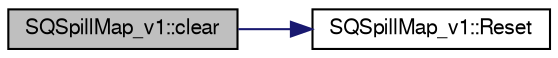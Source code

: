 digraph "SQSpillMap_v1::clear"
{
  bgcolor="transparent";
  edge [fontname="FreeSans",fontsize="10",labelfontname="FreeSans",labelfontsize="10"];
  node [fontname="FreeSans",fontsize="10",shape=record];
  rankdir="LR";
  Node1 [label="SQSpillMap_v1::clear",height=0.2,width=0.4,color="black", fillcolor="grey75", style="filled" fontcolor="black"];
  Node1 -> Node2 [color="midnightblue",fontsize="10",style="solid",fontname="FreeSans"];
  Node2 [label="SQSpillMap_v1::Reset",height=0.2,width=0.4,color="black",URL="$df/de1/classSQSpillMap__v1.html#a9c4a97f77e222f22aa321b9b0d28fc41",tooltip="Clear Event. "];
}
